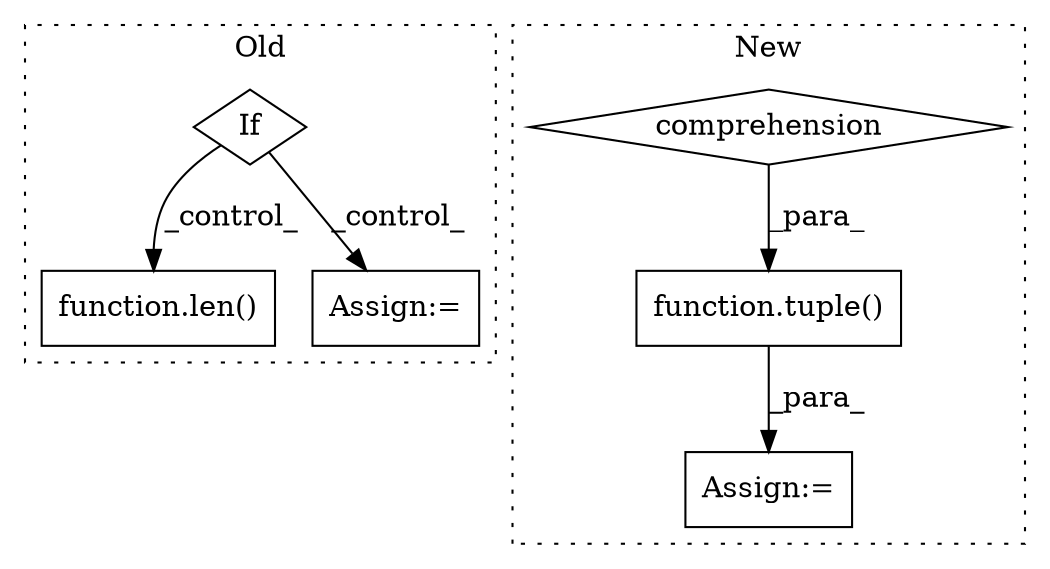 digraph G {
subgraph cluster0 {
1 [label="function.len()" a="75" s="481,496" l="4,1" shape="box"];
4 [label="If" a="96" s="412" l="3" shape="diamond"];
5 [label="Assign:=" a="68" s="844" l="3" shape="box"];
label = "Old";
style="dotted";
}
subgraph cluster1 {
2 [label="function.tuple()" a="75" s="521,568" l="6,1" shape="box"];
3 [label="comprehension" a="45" s="547" l="3" shape="diamond"];
6 [label="Assign:=" a="68" s="518" l="3" shape="box"];
label = "New";
style="dotted";
}
2 -> 6 [label="_para_"];
3 -> 2 [label="_para_"];
4 -> 5 [label="_control_"];
4 -> 1 [label="_control_"];
}